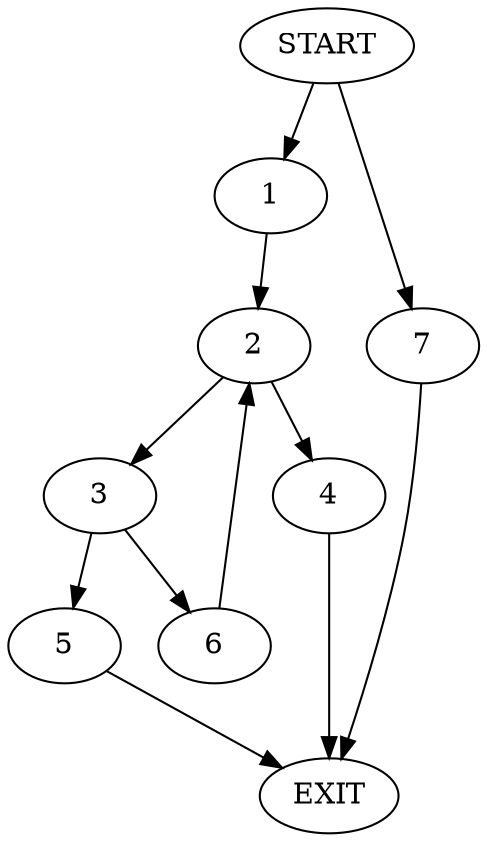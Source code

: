 digraph {
0 [label="START"]
8 [label="EXIT"]
0 -> 1
1 -> 2
2 -> 3
2 -> 4
4 -> 8
3 -> 5
3 -> 6
6 -> 2
5 -> 8
0 -> 7
7 -> 8
}
